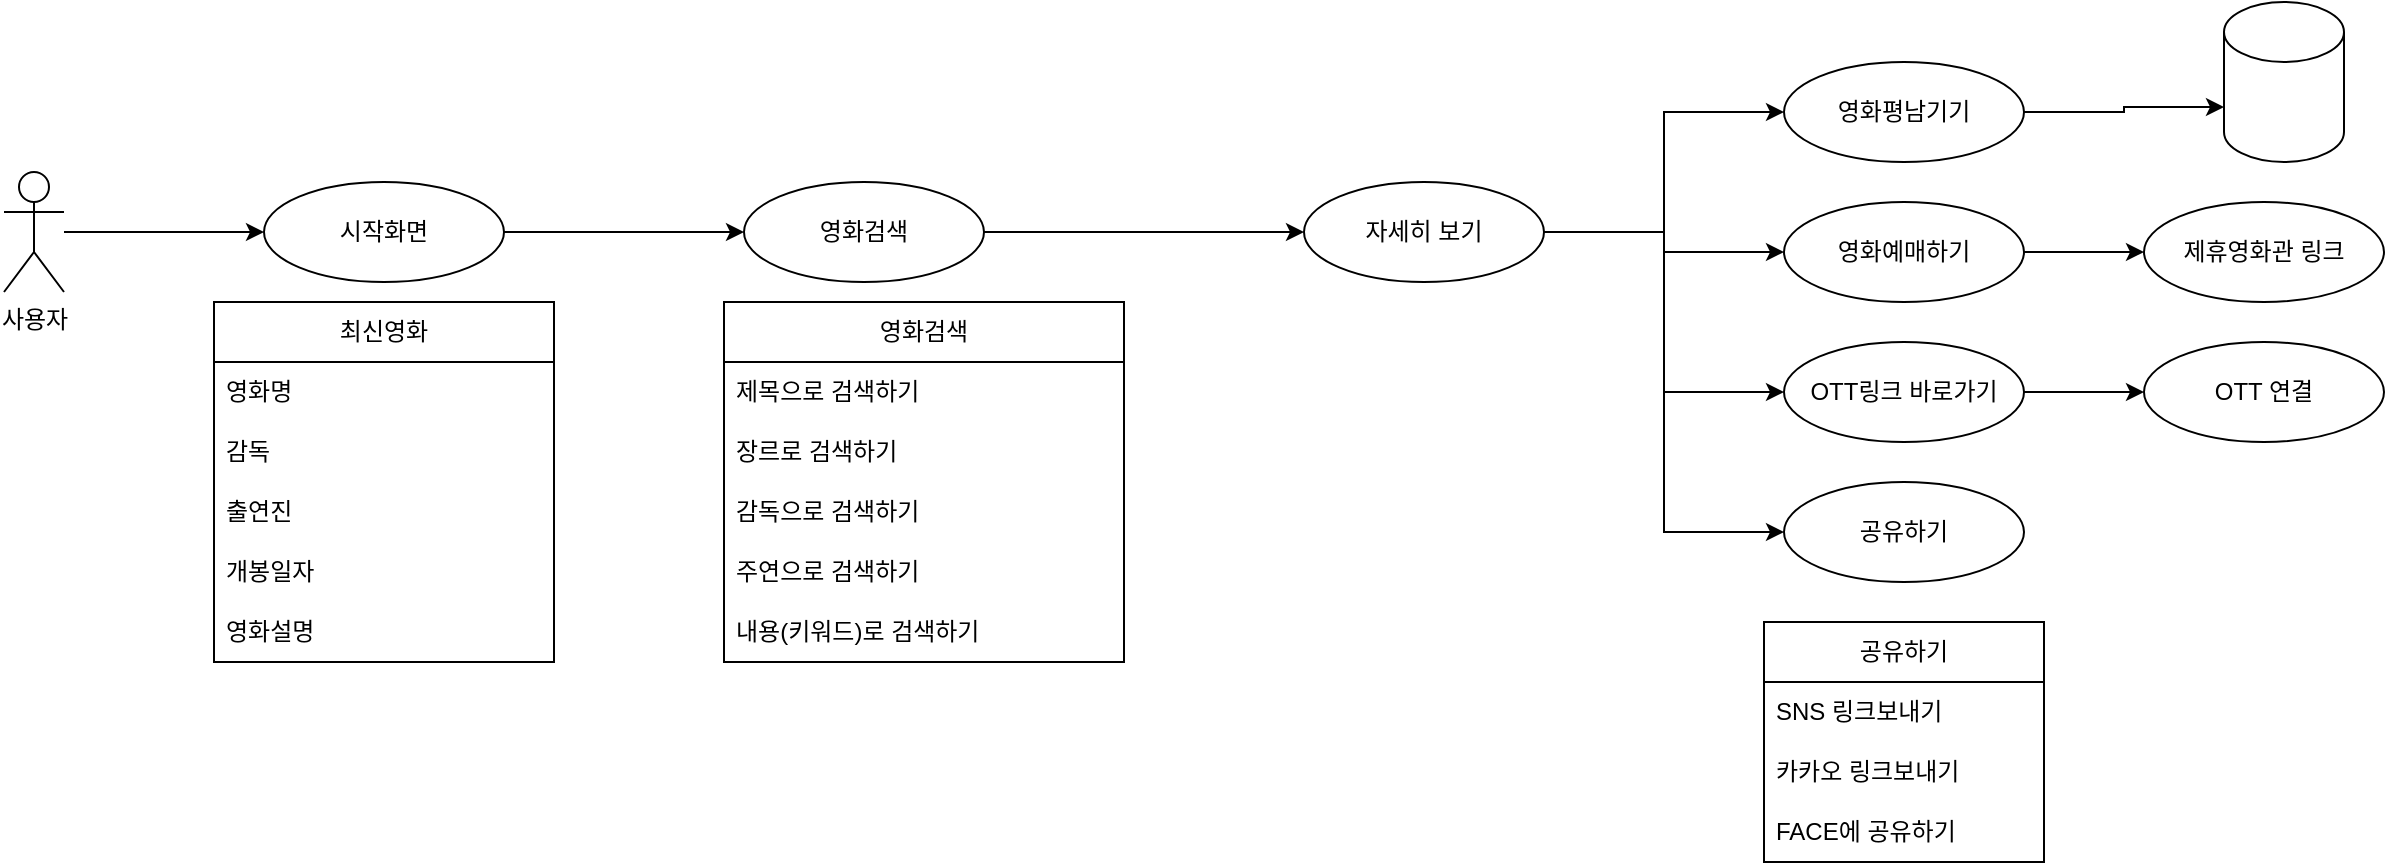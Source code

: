 <mxfile version="21.3.7" type="device">
  <diagram name="페이지-1" id="HHPIJntgU77cTyBElUgp">
    <mxGraphModel dx="1481" dy="825" grid="1" gridSize="10" guides="1" tooltips="1" connect="1" arrows="1" fold="1" page="1" pageScale="1" pageWidth="4681" pageHeight="3300" math="0" shadow="0">
      <root>
        <mxCell id="0" />
        <mxCell id="1" parent="0" />
        <mxCell id="uiuwQqcr13MOk-0_444Z-14" style="edgeStyle=orthogonalEdgeStyle;rounded=0;orthogonalLoop=1;jettySize=auto;html=1;entryX=0;entryY=0.5;entryDx=0;entryDy=0;" edge="1" parent="1" source="uiuwQqcr13MOk-0_444Z-1" target="uiuwQqcr13MOk-0_444Z-4">
          <mxGeometry relative="1" as="geometry" />
        </mxCell>
        <mxCell id="uiuwQqcr13MOk-0_444Z-1" value="사용자" style="shape=umlActor;verticalLabelPosition=bottom;verticalAlign=top;html=1;outlineConnect=0;" vertex="1" parent="1">
          <mxGeometry x="260" y="285" width="30" height="60" as="geometry" />
        </mxCell>
        <mxCell id="uiuwQqcr13MOk-0_444Z-22" style="edgeStyle=orthogonalEdgeStyle;rounded=0;orthogonalLoop=1;jettySize=auto;html=1;entryX=0;entryY=0.5;entryDx=0;entryDy=0;" edge="1" parent="1" source="uiuwQqcr13MOk-0_444Z-4" target="uiuwQqcr13MOk-0_444Z-15">
          <mxGeometry relative="1" as="geometry" />
        </mxCell>
        <mxCell id="uiuwQqcr13MOk-0_444Z-4" value="시작화면" style="ellipse;whiteSpace=wrap;html=1;" vertex="1" parent="1">
          <mxGeometry x="390" y="290" width="120" height="50" as="geometry" />
        </mxCell>
        <mxCell id="uiuwQqcr13MOk-0_444Z-6" value="최신영화" style="swimlane;fontStyle=0;childLayout=stackLayout;horizontal=1;startSize=30;horizontalStack=0;resizeParent=1;resizeParentMax=0;resizeLast=0;collapsible=1;marginBottom=0;whiteSpace=wrap;html=1;" vertex="1" parent="1">
          <mxGeometry x="365" y="350" width="170" height="180" as="geometry" />
        </mxCell>
        <mxCell id="uiuwQqcr13MOk-0_444Z-7" value="영화명" style="text;strokeColor=none;fillColor=none;align=left;verticalAlign=middle;spacingLeft=4;spacingRight=4;overflow=hidden;points=[[0,0.5],[1,0.5]];portConstraint=eastwest;rotatable=0;whiteSpace=wrap;html=1;" vertex="1" parent="uiuwQqcr13MOk-0_444Z-6">
          <mxGeometry y="30" width="170" height="30" as="geometry" />
        </mxCell>
        <mxCell id="uiuwQqcr13MOk-0_444Z-8" value="감독" style="text;strokeColor=none;fillColor=none;align=left;verticalAlign=middle;spacingLeft=4;spacingRight=4;overflow=hidden;points=[[0,0.5],[1,0.5]];portConstraint=eastwest;rotatable=0;whiteSpace=wrap;html=1;" vertex="1" parent="uiuwQqcr13MOk-0_444Z-6">
          <mxGeometry y="60" width="170" height="30" as="geometry" />
        </mxCell>
        <mxCell id="uiuwQqcr13MOk-0_444Z-9" value="출연진" style="text;strokeColor=none;fillColor=none;align=left;verticalAlign=middle;spacingLeft=4;spacingRight=4;overflow=hidden;points=[[0,0.5],[1,0.5]];portConstraint=eastwest;rotatable=0;whiteSpace=wrap;html=1;" vertex="1" parent="uiuwQqcr13MOk-0_444Z-6">
          <mxGeometry y="90" width="170" height="30" as="geometry" />
        </mxCell>
        <mxCell id="uiuwQqcr13MOk-0_444Z-12" value="개봉일자" style="text;strokeColor=none;fillColor=none;align=left;verticalAlign=middle;spacingLeft=4;spacingRight=4;overflow=hidden;points=[[0,0.5],[1,0.5]];portConstraint=eastwest;rotatable=0;whiteSpace=wrap;html=1;" vertex="1" parent="uiuwQqcr13MOk-0_444Z-6">
          <mxGeometry y="120" width="170" height="30" as="geometry" />
        </mxCell>
        <mxCell id="uiuwQqcr13MOk-0_444Z-13" value="영화설명" style="text;strokeColor=none;fillColor=none;align=left;verticalAlign=middle;spacingLeft=4;spacingRight=4;overflow=hidden;points=[[0,0.5],[1,0.5]];portConstraint=eastwest;rotatable=0;whiteSpace=wrap;html=1;" vertex="1" parent="uiuwQqcr13MOk-0_444Z-6">
          <mxGeometry y="150" width="170" height="30" as="geometry" />
        </mxCell>
        <mxCell id="uiuwQqcr13MOk-0_444Z-25" style="edgeStyle=orthogonalEdgeStyle;rounded=0;orthogonalLoop=1;jettySize=auto;html=1;entryX=0;entryY=0.5;entryDx=0;entryDy=0;" edge="1" parent="1" source="uiuwQqcr13MOk-0_444Z-15" target="uiuwQqcr13MOk-0_444Z-24">
          <mxGeometry relative="1" as="geometry" />
        </mxCell>
        <mxCell id="uiuwQqcr13MOk-0_444Z-15" value="영화검색" style="ellipse;whiteSpace=wrap;html=1;" vertex="1" parent="1">
          <mxGeometry x="630" y="290" width="120" height="50" as="geometry" />
        </mxCell>
        <mxCell id="uiuwQqcr13MOk-0_444Z-16" value="영화검색" style="swimlane;fontStyle=0;childLayout=stackLayout;horizontal=1;startSize=30;horizontalStack=0;resizeParent=1;resizeParentMax=0;resizeLast=0;collapsible=1;marginBottom=0;whiteSpace=wrap;html=1;" vertex="1" parent="1">
          <mxGeometry x="620" y="350" width="200" height="180" as="geometry" />
        </mxCell>
        <mxCell id="uiuwQqcr13MOk-0_444Z-17" value="제목으로 검색하기" style="text;strokeColor=none;fillColor=none;align=left;verticalAlign=middle;spacingLeft=4;spacingRight=4;overflow=hidden;points=[[0,0.5],[1,0.5]];portConstraint=eastwest;rotatable=0;whiteSpace=wrap;html=1;" vertex="1" parent="uiuwQqcr13MOk-0_444Z-16">
          <mxGeometry y="30" width="200" height="30" as="geometry" />
        </mxCell>
        <mxCell id="uiuwQqcr13MOk-0_444Z-18" value="장르로 검색하기" style="text;strokeColor=none;fillColor=none;align=left;verticalAlign=middle;spacingLeft=4;spacingRight=4;overflow=hidden;points=[[0,0.5],[1,0.5]];portConstraint=eastwest;rotatable=0;whiteSpace=wrap;html=1;" vertex="1" parent="uiuwQqcr13MOk-0_444Z-16">
          <mxGeometry y="60" width="200" height="30" as="geometry" />
        </mxCell>
        <mxCell id="uiuwQqcr13MOk-0_444Z-19" value="감독으로 검색하기" style="text;strokeColor=none;fillColor=none;align=left;verticalAlign=middle;spacingLeft=4;spacingRight=4;overflow=hidden;points=[[0,0.5],[1,0.5]];portConstraint=eastwest;rotatable=0;whiteSpace=wrap;html=1;" vertex="1" parent="uiuwQqcr13MOk-0_444Z-16">
          <mxGeometry y="90" width="200" height="30" as="geometry" />
        </mxCell>
        <mxCell id="uiuwQqcr13MOk-0_444Z-20" value="주연으로 검색하기" style="text;strokeColor=none;fillColor=none;align=left;verticalAlign=middle;spacingLeft=4;spacingRight=4;overflow=hidden;points=[[0,0.5],[1,0.5]];portConstraint=eastwest;rotatable=0;whiteSpace=wrap;html=1;" vertex="1" parent="uiuwQqcr13MOk-0_444Z-16">
          <mxGeometry y="120" width="200" height="30" as="geometry" />
        </mxCell>
        <mxCell id="uiuwQqcr13MOk-0_444Z-21" value="내용(키워드)로 검색하기" style="text;strokeColor=none;fillColor=none;align=left;verticalAlign=middle;spacingLeft=4;spacingRight=4;overflow=hidden;points=[[0,0.5],[1,0.5]];portConstraint=eastwest;rotatable=0;whiteSpace=wrap;html=1;" vertex="1" parent="uiuwQqcr13MOk-0_444Z-16">
          <mxGeometry y="150" width="200" height="30" as="geometry" />
        </mxCell>
        <mxCell id="uiuwQqcr13MOk-0_444Z-27" style="edgeStyle=orthogonalEdgeStyle;rounded=0;orthogonalLoop=1;jettySize=auto;html=1;entryX=0;entryY=0.5;entryDx=0;entryDy=0;" edge="1" parent="1" source="uiuwQqcr13MOk-0_444Z-24" target="uiuwQqcr13MOk-0_444Z-26">
          <mxGeometry relative="1" as="geometry" />
        </mxCell>
        <mxCell id="uiuwQqcr13MOk-0_444Z-31" style="edgeStyle=orthogonalEdgeStyle;rounded=0;orthogonalLoop=1;jettySize=auto;html=1;entryX=0;entryY=0.5;entryDx=0;entryDy=0;" edge="1" parent="1" source="uiuwQqcr13MOk-0_444Z-24" target="uiuwQqcr13MOk-0_444Z-28">
          <mxGeometry relative="1" as="geometry" />
        </mxCell>
        <mxCell id="uiuwQqcr13MOk-0_444Z-32" style="edgeStyle=orthogonalEdgeStyle;rounded=0;orthogonalLoop=1;jettySize=auto;html=1;entryX=0;entryY=0.5;entryDx=0;entryDy=0;" edge="1" parent="1" source="uiuwQqcr13MOk-0_444Z-24" target="uiuwQqcr13MOk-0_444Z-29">
          <mxGeometry relative="1" as="geometry" />
        </mxCell>
        <mxCell id="uiuwQqcr13MOk-0_444Z-33" style="edgeStyle=orthogonalEdgeStyle;rounded=0;orthogonalLoop=1;jettySize=auto;html=1;entryX=0;entryY=0.5;entryDx=0;entryDy=0;" edge="1" parent="1" source="uiuwQqcr13MOk-0_444Z-24" target="uiuwQqcr13MOk-0_444Z-30">
          <mxGeometry relative="1" as="geometry" />
        </mxCell>
        <mxCell id="uiuwQqcr13MOk-0_444Z-24" value="자세히 보기" style="ellipse;whiteSpace=wrap;html=1;" vertex="1" parent="1">
          <mxGeometry x="910" y="290" width="120" height="50" as="geometry" />
        </mxCell>
        <mxCell id="uiuwQqcr13MOk-0_444Z-44" style="edgeStyle=orthogonalEdgeStyle;rounded=0;orthogonalLoop=1;jettySize=auto;html=1;entryX=0;entryY=0;entryDx=0;entryDy=52.5;entryPerimeter=0;" edge="1" parent="1" source="uiuwQqcr13MOk-0_444Z-26" target="uiuwQqcr13MOk-0_444Z-43">
          <mxGeometry relative="1" as="geometry" />
        </mxCell>
        <mxCell id="uiuwQqcr13MOk-0_444Z-26" value="영화평남기기" style="ellipse;whiteSpace=wrap;html=1;" vertex="1" parent="1">
          <mxGeometry x="1150" y="230" width="120" height="50" as="geometry" />
        </mxCell>
        <mxCell id="uiuwQqcr13MOk-0_444Z-35" style="edgeStyle=orthogonalEdgeStyle;rounded=0;orthogonalLoop=1;jettySize=auto;html=1;entryX=0;entryY=0.5;entryDx=0;entryDy=0;" edge="1" parent="1" source="uiuwQqcr13MOk-0_444Z-28" target="uiuwQqcr13MOk-0_444Z-34">
          <mxGeometry relative="1" as="geometry" />
        </mxCell>
        <mxCell id="uiuwQqcr13MOk-0_444Z-28" value="영화예매하기" style="ellipse;whiteSpace=wrap;html=1;" vertex="1" parent="1">
          <mxGeometry x="1150" y="300" width="120" height="50" as="geometry" />
        </mxCell>
        <mxCell id="uiuwQqcr13MOk-0_444Z-37" style="edgeStyle=orthogonalEdgeStyle;rounded=0;orthogonalLoop=1;jettySize=auto;html=1;entryX=0;entryY=0.5;entryDx=0;entryDy=0;" edge="1" parent="1" source="uiuwQqcr13MOk-0_444Z-29" target="uiuwQqcr13MOk-0_444Z-36">
          <mxGeometry relative="1" as="geometry" />
        </mxCell>
        <mxCell id="uiuwQqcr13MOk-0_444Z-29" value="OTT링크 바로가기" style="ellipse;whiteSpace=wrap;html=1;" vertex="1" parent="1">
          <mxGeometry x="1150" y="370" width="120" height="50" as="geometry" />
        </mxCell>
        <mxCell id="uiuwQqcr13MOk-0_444Z-30" value="공유하기" style="ellipse;whiteSpace=wrap;html=1;" vertex="1" parent="1">
          <mxGeometry x="1150" y="440" width="120" height="50" as="geometry" />
        </mxCell>
        <mxCell id="uiuwQqcr13MOk-0_444Z-34" value="제휴영화관 링크" style="ellipse;whiteSpace=wrap;html=1;" vertex="1" parent="1">
          <mxGeometry x="1330" y="300" width="120" height="50" as="geometry" />
        </mxCell>
        <mxCell id="uiuwQqcr13MOk-0_444Z-36" value="OTT 연결" style="ellipse;whiteSpace=wrap;html=1;" vertex="1" parent="1">
          <mxGeometry x="1330" y="370" width="120" height="50" as="geometry" />
        </mxCell>
        <mxCell id="uiuwQqcr13MOk-0_444Z-38" value="공유하기" style="swimlane;fontStyle=0;childLayout=stackLayout;horizontal=1;startSize=30;horizontalStack=0;resizeParent=1;resizeParentMax=0;resizeLast=0;collapsible=1;marginBottom=0;whiteSpace=wrap;html=1;" vertex="1" parent="1">
          <mxGeometry x="1140" y="510" width="140" height="120" as="geometry" />
        </mxCell>
        <mxCell id="uiuwQqcr13MOk-0_444Z-39" value="SNS 링크보내기" style="text;strokeColor=none;fillColor=none;align=left;verticalAlign=middle;spacingLeft=4;spacingRight=4;overflow=hidden;points=[[0,0.5],[1,0.5]];portConstraint=eastwest;rotatable=0;whiteSpace=wrap;html=1;" vertex="1" parent="uiuwQqcr13MOk-0_444Z-38">
          <mxGeometry y="30" width="140" height="30" as="geometry" />
        </mxCell>
        <mxCell id="uiuwQqcr13MOk-0_444Z-40" value="카카오 링크보내기" style="text;strokeColor=none;fillColor=none;align=left;verticalAlign=middle;spacingLeft=4;spacingRight=4;overflow=hidden;points=[[0,0.5],[1,0.5]];portConstraint=eastwest;rotatable=0;whiteSpace=wrap;html=1;" vertex="1" parent="uiuwQqcr13MOk-0_444Z-38">
          <mxGeometry y="60" width="140" height="30" as="geometry" />
        </mxCell>
        <mxCell id="uiuwQqcr13MOk-0_444Z-41" value="FACE에 공유하기" style="text;strokeColor=none;fillColor=none;align=left;verticalAlign=middle;spacingLeft=4;spacingRight=4;overflow=hidden;points=[[0,0.5],[1,0.5]];portConstraint=eastwest;rotatable=0;whiteSpace=wrap;html=1;" vertex="1" parent="uiuwQqcr13MOk-0_444Z-38">
          <mxGeometry y="90" width="140" height="30" as="geometry" />
        </mxCell>
        <mxCell id="uiuwQqcr13MOk-0_444Z-43" value="" style="shape=cylinder3;whiteSpace=wrap;html=1;boundedLbl=1;backgroundOutline=1;size=15;" vertex="1" parent="1">
          <mxGeometry x="1370" y="200" width="60" height="80" as="geometry" />
        </mxCell>
      </root>
    </mxGraphModel>
  </diagram>
</mxfile>
